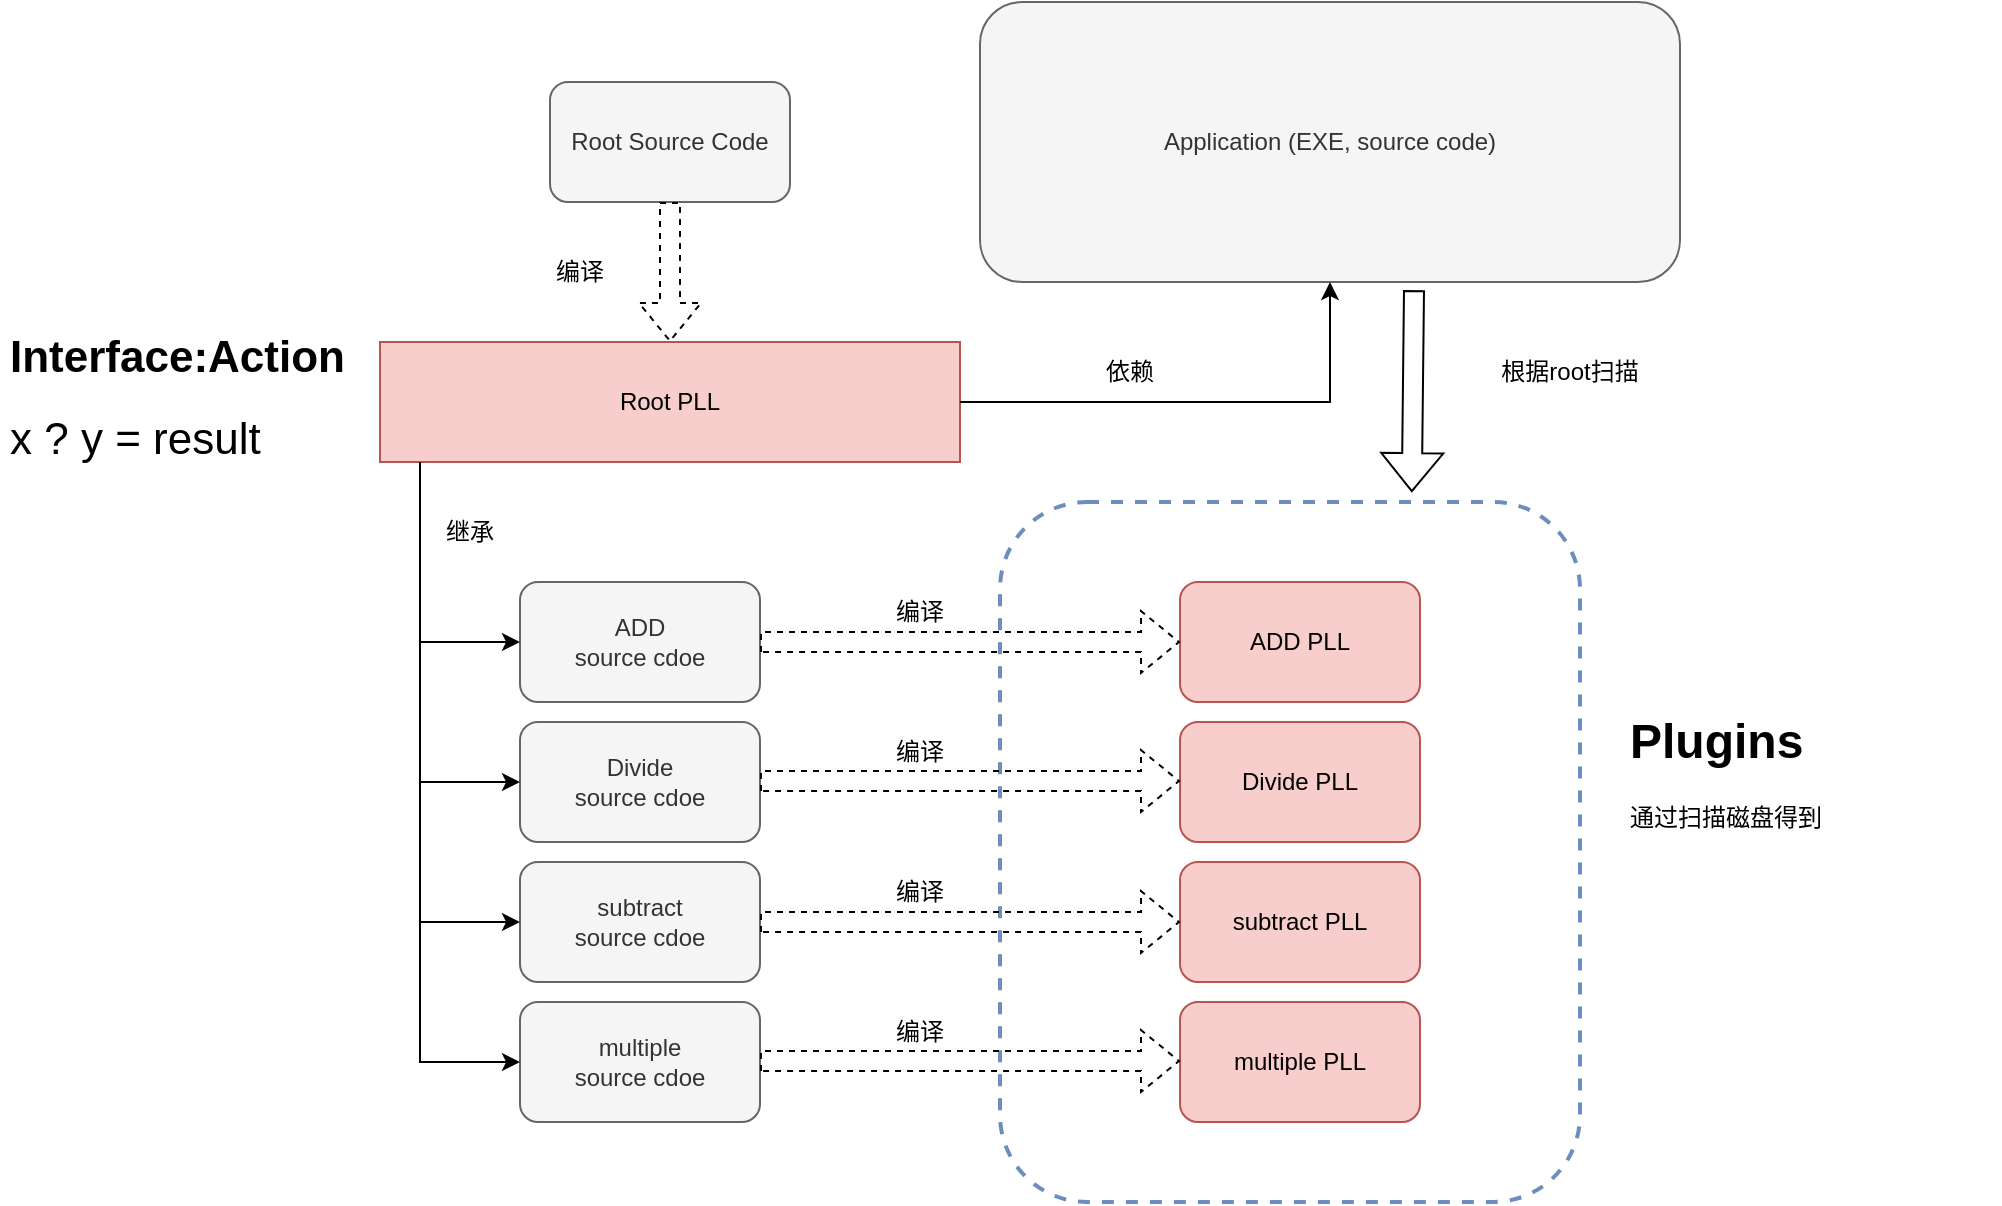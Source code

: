<mxfile version="20.3.0" type="device"><diagram id="tAgPimJRuqftEx8c-Vqg" name="第 1 页"><mxGraphModel dx="2288" dy="921" grid="1" gridSize="10" guides="1" tooltips="1" connect="1" arrows="1" fold="1" page="1" pageScale="1" pageWidth="850" pageHeight="1100" math="0" shadow="0"><root><mxCell id="0"/><mxCell id="1" parent="0"/><mxCell id="4mLG9zcvvfvjJYGNa9SM-22" value="" style="rounded=1;whiteSpace=wrap;html=1;fillColor=none;strokeColor=#6c8ebf;strokeWidth=2;dashed=1;" parent="1" vertex="1"><mxGeometry x="330" y="340" width="290" height="350" as="geometry"/></mxCell><mxCell id="4mLG9zcvvfvjJYGNa9SM-1" value="Root Source Code" style="rounded=1;whiteSpace=wrap;html=1;fillColor=#f5f5f5;fontColor=#333333;strokeColor=#666666;" parent="1" vertex="1"><mxGeometry x="105" y="130" width="120" height="60" as="geometry"/></mxCell><mxCell id="4mLG9zcvvfvjJYGNa9SM-2" value="Root PLL" style="rounded=0;whiteSpace=wrap;html=1;fillColor=#f8cecc;strokeColor=#b85450;" parent="1" vertex="1"><mxGeometry x="20" y="260" width="290" height="60" as="geometry"/></mxCell><mxCell id="4mLG9zcvvfvjJYGNa9SM-3" value="" style="shape=flexArrow;endArrow=classic;html=1;rounded=0;entryX=0.5;entryY=0;entryDx=0;entryDy=0;dashed=1;" parent="1" source="4mLG9zcvvfvjJYGNa9SM-1" target="4mLG9zcvvfvjJYGNa9SM-2" edge="1"><mxGeometry width="50" height="50" relative="1" as="geometry"><mxPoint x="120" y="250" as="sourcePoint"/><mxPoint x="170" y="200" as="targetPoint"/></mxGeometry></mxCell><mxCell id="4mLG9zcvvfvjJYGNa9SM-4" value="ADD&lt;br&gt;source cdoe" style="rounded=1;whiteSpace=wrap;html=1;fillColor=#f5f5f5;fontColor=#333333;strokeColor=#666666;" parent="1" vertex="1"><mxGeometry x="90" y="380" width="120" height="60" as="geometry"/></mxCell><mxCell id="4mLG9zcvvfvjJYGNa9SM-6" value="Divide&lt;br&gt;source cdoe" style="rounded=1;whiteSpace=wrap;html=1;fillColor=#f5f5f5;fontColor=#333333;strokeColor=#666666;" parent="1" vertex="1"><mxGeometry x="90" y="450" width="120" height="60" as="geometry"/></mxCell><mxCell id="4mLG9zcvvfvjJYGNa9SM-7" value="subtract&lt;br&gt;source cdoe" style="rounded=1;whiteSpace=wrap;html=1;fillColor=#f5f5f5;fontColor=#333333;strokeColor=#666666;" parent="1" vertex="1"><mxGeometry x="90" y="520" width="120" height="60" as="geometry"/></mxCell><mxCell id="4mLG9zcvvfvjJYGNa9SM-8" value="&lt;h1 style=&quot;font-size: 22px;&quot;&gt;Interface:Action&lt;/h1&gt;&lt;div style=&quot;font-size: 22px;&quot;&gt;&lt;span style=&quot;background-color: initial;&quot;&gt;x ? y = result&lt;/span&gt;&lt;br&gt;&lt;/div&gt;" style="text;html=1;strokeColor=none;fillColor=none;spacing=5;spacingTop=-20;whiteSpace=wrap;overflow=hidden;rounded=0;fontSize=22;" parent="1" vertex="1"><mxGeometry x="-170" y="250" width="190" height="120" as="geometry"/></mxCell><mxCell id="4mLG9zcvvfvjJYGNa9SM-9" value="multiple&lt;br&gt;source cdoe" style="rounded=1;whiteSpace=wrap;html=1;fillColor=#f5f5f5;fontColor=#333333;strokeColor=#666666;" parent="1" vertex="1"><mxGeometry x="90" y="590" width="120" height="60" as="geometry"/></mxCell><mxCell id="4mLG9zcvvfvjJYGNa9SM-10" value="ADD PLL" style="rounded=1;whiteSpace=wrap;html=1;fillColor=#f8cecc;strokeColor=#b85450;" parent="1" vertex="1"><mxGeometry x="420" y="380" width="120" height="60" as="geometry"/></mxCell><mxCell id="4mLG9zcvvfvjJYGNa9SM-11" value="Divide PLL" style="rounded=1;whiteSpace=wrap;html=1;fillColor=#f8cecc;strokeColor=#b85450;" parent="1" vertex="1"><mxGeometry x="420" y="450" width="120" height="60" as="geometry"/></mxCell><mxCell id="4mLG9zcvvfvjJYGNa9SM-12" value="subtract PLL" style="rounded=1;whiteSpace=wrap;html=1;fillColor=#f8cecc;strokeColor=#b85450;" parent="1" vertex="1"><mxGeometry x="420" y="520" width="120" height="60" as="geometry"/></mxCell><mxCell id="4mLG9zcvvfvjJYGNa9SM-13" value="multiple PLL" style="rounded=1;whiteSpace=wrap;html=1;fillColor=#f8cecc;strokeColor=#b85450;" parent="1" vertex="1"><mxGeometry x="420" y="590" width="120" height="60" as="geometry"/></mxCell><mxCell id="4mLG9zcvvfvjJYGNa9SM-14" value="" style="shape=flexArrow;endArrow=classic;html=1;rounded=0;entryX=0;entryY=0.5;entryDx=0;entryDy=0;exitX=1;exitY=0.5;exitDx=0;exitDy=0;dashed=1;" parent="1" source="4mLG9zcvvfvjJYGNa9SM-4" target="4mLG9zcvvfvjJYGNa9SM-10" edge="1"><mxGeometry width="50" height="50" relative="1" as="geometry"><mxPoint x="240" y="440" as="sourcePoint"/><mxPoint x="290" y="390" as="targetPoint"/></mxGeometry></mxCell><mxCell id="4mLG9zcvvfvjJYGNa9SM-15" value="" style="shape=flexArrow;endArrow=classic;html=1;rounded=0;entryX=0;entryY=0.5;entryDx=0;entryDy=0;exitX=1;exitY=0.5;exitDx=0;exitDy=0;dashed=1;" parent="1" edge="1"><mxGeometry width="50" height="50" relative="1" as="geometry"><mxPoint x="210" y="479.5" as="sourcePoint"/><mxPoint x="420" y="479.5" as="targetPoint"/></mxGeometry></mxCell><mxCell id="4mLG9zcvvfvjJYGNa9SM-16" value="" style="shape=flexArrow;endArrow=classic;html=1;rounded=0;entryX=0;entryY=0.5;entryDx=0;entryDy=0;exitX=1;exitY=0.5;exitDx=0;exitDy=0;dashed=1;" parent="1" edge="1"><mxGeometry width="50" height="50" relative="1" as="geometry"><mxPoint x="210" y="550" as="sourcePoint"/><mxPoint x="420" y="550" as="targetPoint"/></mxGeometry></mxCell><mxCell id="4mLG9zcvvfvjJYGNa9SM-17" value="" style="shape=flexArrow;endArrow=classic;html=1;rounded=0;entryX=0;entryY=0.5;entryDx=0;entryDy=0;exitX=1;exitY=0.5;exitDx=0;exitDy=0;dashed=1;" parent="1" edge="1"><mxGeometry width="50" height="50" relative="1" as="geometry"><mxPoint x="210" y="619.5" as="sourcePoint"/><mxPoint x="420" y="619.5" as="targetPoint"/></mxGeometry></mxCell><mxCell id="4mLG9zcvvfvjJYGNa9SM-18" value="" style="endArrow=classic;html=1;rounded=0;entryX=0;entryY=0.5;entryDx=0;entryDy=0;" parent="1" target="4mLG9zcvvfvjJYGNa9SM-4" edge="1"><mxGeometry width="50" height="50" relative="1" as="geometry"><mxPoint x="40" y="320" as="sourcePoint"/><mxPoint x="450" y="360" as="targetPoint"/><Array as="points"><mxPoint x="40" y="410"/></Array></mxGeometry></mxCell><mxCell id="4mLG9zcvvfvjJYGNa9SM-19" value="" style="endArrow=classic;html=1;rounded=0;entryX=0;entryY=0.5;entryDx=0;entryDy=0;" parent="1" target="4mLG9zcvvfvjJYGNa9SM-6" edge="1"><mxGeometry width="50" height="50" relative="1" as="geometry"><mxPoint x="40" y="320" as="sourcePoint"/><mxPoint x="50" y="490" as="targetPoint"/><Array as="points"><mxPoint x="40" y="480"/></Array></mxGeometry></mxCell><mxCell id="4mLG9zcvvfvjJYGNa9SM-20" value="" style="endArrow=classic;html=1;rounded=0;entryX=0;entryY=0.5;entryDx=0;entryDy=0;" parent="1" target="4mLG9zcvvfvjJYGNa9SM-7" edge="1"><mxGeometry width="50" height="50" relative="1" as="geometry"><mxPoint x="40" y="320" as="sourcePoint"/><mxPoint x="60" y="550" as="targetPoint"/><Array as="points"><mxPoint x="40" y="550"/></Array></mxGeometry></mxCell><mxCell id="4mLG9zcvvfvjJYGNa9SM-21" value="" style="endArrow=classic;html=1;rounded=0;entryX=0;entryY=0.5;entryDx=0;entryDy=0;" parent="1" target="4mLG9zcvvfvjJYGNa9SM-9" edge="1"><mxGeometry width="50" height="50" relative="1" as="geometry"><mxPoint x="40" y="320" as="sourcePoint"/><mxPoint x="60" y="620" as="targetPoint"/><Array as="points"><mxPoint x="40" y="620"/></Array></mxGeometry></mxCell><mxCell id="4mLG9zcvvfvjJYGNa9SM-23" value="&lt;h1&gt;Plugins&lt;/h1&gt;&lt;p&gt;通过扫描磁盘得到&lt;/p&gt;" style="text;html=1;strokeColor=none;fillColor=none;spacing=5;spacingTop=-20;whiteSpace=wrap;overflow=hidden;rounded=0;dashed=1;strokeWidth=2;" parent="1" vertex="1"><mxGeometry x="640" y="440" width="190" height="120" as="geometry"/></mxCell><mxCell id="4mLG9zcvvfvjJYGNa9SM-25" value="Application (EXE, source code)" style="rounded=1;whiteSpace=wrap;html=1;strokeWidth=1;fillColor=#f5f5f5;fontColor=#333333;strokeColor=#666666;" parent="1" vertex="1"><mxGeometry x="320" y="90" width="350" height="140" as="geometry"/></mxCell><mxCell id="4mLG9zcvvfvjJYGNa9SM-26" value="" style="endArrow=classic;html=1;rounded=0;exitX=1;exitY=0.5;exitDx=0;exitDy=0;entryX=0.5;entryY=1;entryDx=0;entryDy=0;" parent="1" source="4mLG9zcvvfvjJYGNa9SM-2" target="4mLG9zcvvfvjJYGNa9SM-25" edge="1"><mxGeometry width="50" height="50" relative="1" as="geometry"><mxPoint x="360" y="290" as="sourcePoint"/><mxPoint x="410" y="240" as="targetPoint"/><Array as="points"><mxPoint x="495" y="290"/></Array></mxGeometry></mxCell><mxCell id="4mLG9zcvvfvjJYGNa9SM-27" value="" style="shape=flexArrow;endArrow=classic;html=1;rounded=0;entryX=0.71;entryY=-0.014;entryDx=0;entryDy=0;entryPerimeter=0;exitX=0.62;exitY=1.029;exitDx=0;exitDy=0;exitPerimeter=0;" parent="1" source="4mLG9zcvvfvjJYGNa9SM-25" target="4mLG9zcvvfvjJYGNa9SM-22" edge="1"><mxGeometry width="50" height="50" relative="1" as="geometry"><mxPoint x="530" y="290" as="sourcePoint"/><mxPoint x="580" y="240" as="targetPoint"/></mxGeometry></mxCell><mxCell id="4mLG9zcvvfvjJYGNa9SM-28" value="根据root扫描" style="text;html=1;strokeColor=none;fillColor=none;align=center;verticalAlign=middle;whiteSpace=wrap;rounded=0;strokeWidth=1;" parent="1" vertex="1"><mxGeometry x="550" y="260" width="130" height="30" as="geometry"/></mxCell><mxCell id="4mLG9zcvvfvjJYGNa9SM-29" value="依赖" style="text;html=1;strokeColor=none;fillColor=none;align=center;verticalAlign=middle;whiteSpace=wrap;rounded=0;strokeWidth=1;" parent="1" vertex="1"><mxGeometry x="330" y="260" width="130" height="30" as="geometry"/></mxCell><mxCell id="4mLG9zcvvfvjJYGNa9SM-30" value="继承" style="text;html=1;strokeColor=none;fillColor=none;align=center;verticalAlign=middle;whiteSpace=wrap;rounded=0;strokeWidth=1;" parent="1" vertex="1"><mxGeometry x="25" y="340" width="80" height="30" as="geometry"/></mxCell><mxCell id="4mLG9zcvvfvjJYGNa9SM-31" value="编译" style="text;html=1;strokeColor=none;fillColor=none;align=center;verticalAlign=middle;whiteSpace=wrap;rounded=0;strokeWidth=1;" parent="1" vertex="1"><mxGeometry x="80" y="210" width="80" height="30" as="geometry"/></mxCell><mxCell id="4mLG9zcvvfvjJYGNa9SM-32" value="编译" style="text;html=1;strokeColor=none;fillColor=none;align=center;verticalAlign=middle;whiteSpace=wrap;rounded=0;strokeWidth=1;" parent="1" vertex="1"><mxGeometry x="250" y="380" width="80" height="30" as="geometry"/></mxCell><mxCell id="4mLG9zcvvfvjJYGNa9SM-33" value="编译" style="text;html=1;strokeColor=none;fillColor=none;align=center;verticalAlign=middle;whiteSpace=wrap;rounded=0;strokeWidth=1;" parent="1" vertex="1"><mxGeometry x="250" y="450" width="80" height="30" as="geometry"/></mxCell><mxCell id="4mLG9zcvvfvjJYGNa9SM-34" value="编译" style="text;html=1;strokeColor=none;fillColor=none;align=center;verticalAlign=middle;whiteSpace=wrap;rounded=0;strokeWidth=1;" parent="1" vertex="1"><mxGeometry x="250" y="520" width="80" height="30" as="geometry"/></mxCell><mxCell id="4mLG9zcvvfvjJYGNa9SM-35" value="编译" style="text;html=1;strokeColor=none;fillColor=none;align=center;verticalAlign=middle;whiteSpace=wrap;rounded=0;strokeWidth=1;" parent="1" vertex="1"><mxGeometry x="250" y="590" width="80" height="30" as="geometry"/></mxCell></root></mxGraphModel></diagram></mxfile>